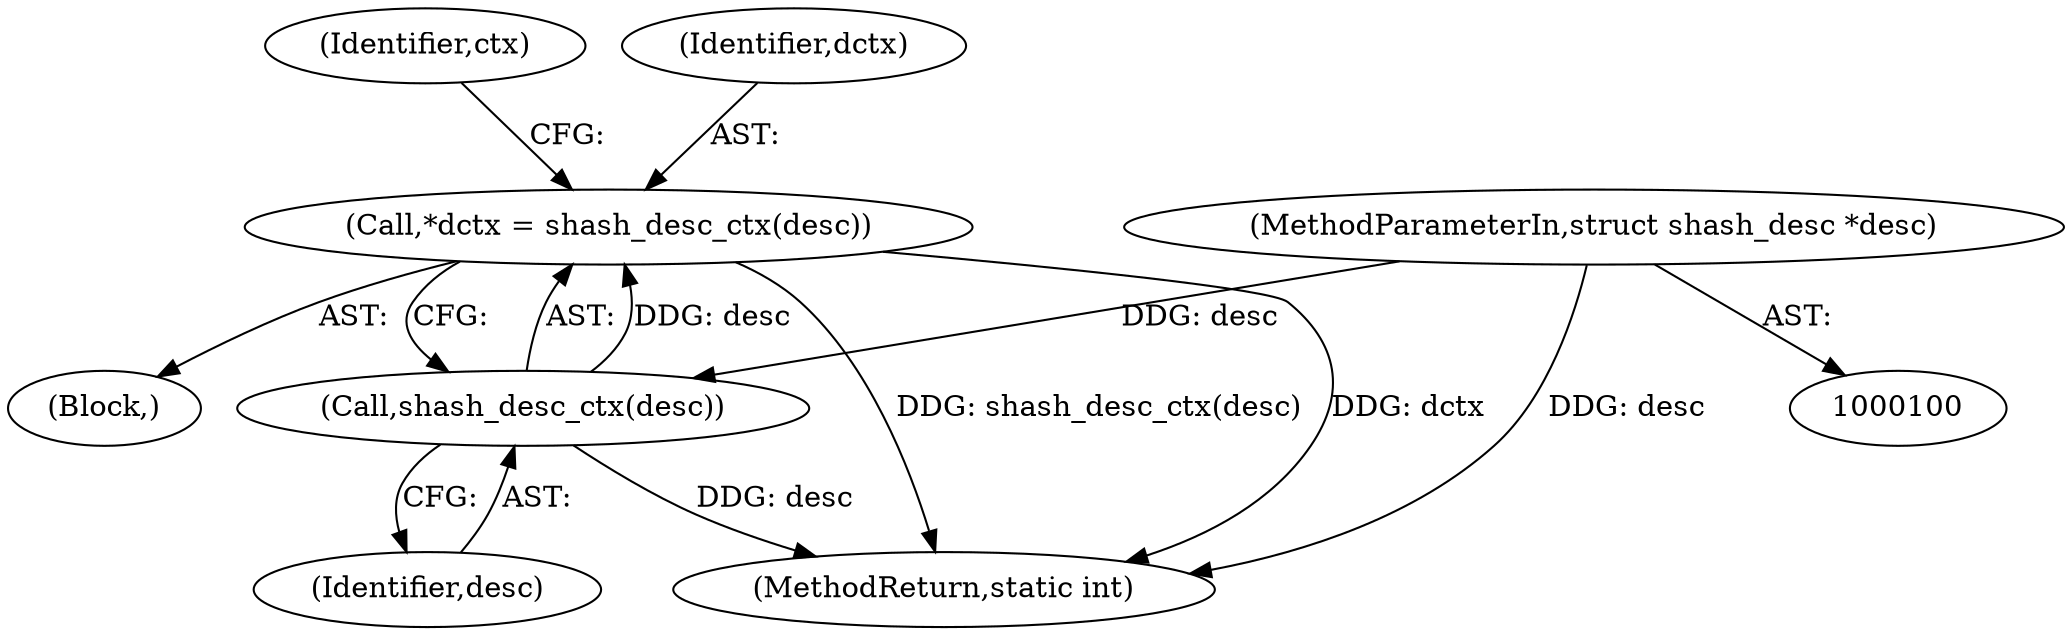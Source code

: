 digraph "0_linux_7ed47b7d142ec99ad6880bbbec51e9f12b3af74c_0@pointer" {
"1000106" [label="(Call,*dctx = shash_desc_ctx(desc))"];
"1000108" [label="(Call,shash_desc_ctx(desc))"];
"1000101" [label="(MethodParameterIn,struct shash_desc *desc)"];
"1000101" [label="(MethodParameterIn,struct shash_desc *desc)"];
"1000109" [label="(Identifier,desc)"];
"1000108" [label="(Call,shash_desc_ctx(desc))"];
"1000112" [label="(Identifier,ctx)"];
"1000228" [label="(MethodReturn,static int)"];
"1000104" [label="(Block,)"];
"1000106" [label="(Call,*dctx = shash_desc_ctx(desc))"];
"1000107" [label="(Identifier,dctx)"];
"1000106" -> "1000104"  [label="AST: "];
"1000106" -> "1000108"  [label="CFG: "];
"1000107" -> "1000106"  [label="AST: "];
"1000108" -> "1000106"  [label="AST: "];
"1000112" -> "1000106"  [label="CFG: "];
"1000106" -> "1000228"  [label="DDG: shash_desc_ctx(desc)"];
"1000106" -> "1000228"  [label="DDG: dctx"];
"1000108" -> "1000106"  [label="DDG: desc"];
"1000108" -> "1000109"  [label="CFG: "];
"1000109" -> "1000108"  [label="AST: "];
"1000108" -> "1000228"  [label="DDG: desc"];
"1000101" -> "1000108"  [label="DDG: desc"];
"1000101" -> "1000100"  [label="AST: "];
"1000101" -> "1000228"  [label="DDG: desc"];
}
